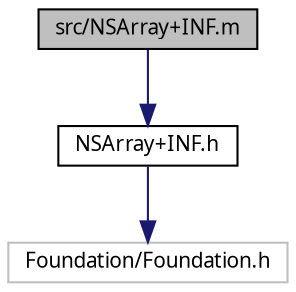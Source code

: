 digraph G
{
  edge [fontname="FreeSans.ttf",fontsize="10",labelfontname="FreeSans.ttf",labelfontsize="10"];
  node [fontname="FreeSans.ttf",fontsize="10",shape=record];
  Node1 [label="src/NSArray+INF.m",height=0.2,width=0.4,color="black", fillcolor="grey75", style="filled" fontcolor="black"];
  Node1 -> Node2 [color="midnightblue",fontsize="10",style="solid",fontname="FreeSans.ttf"];
  Node2 [label="NSArray+INF.h",height=0.2,width=0.4,color="black", fillcolor="white", style="filled",URL="$_n_s_array_09_i_n_f_8h.html"];
  Node2 -> Node3 [color="midnightblue",fontsize="10",style="solid",fontname="FreeSans.ttf"];
  Node3 [label="Foundation/Foundation.h",height=0.2,width=0.4,color="grey75", fillcolor="white", style="filled"];
}
